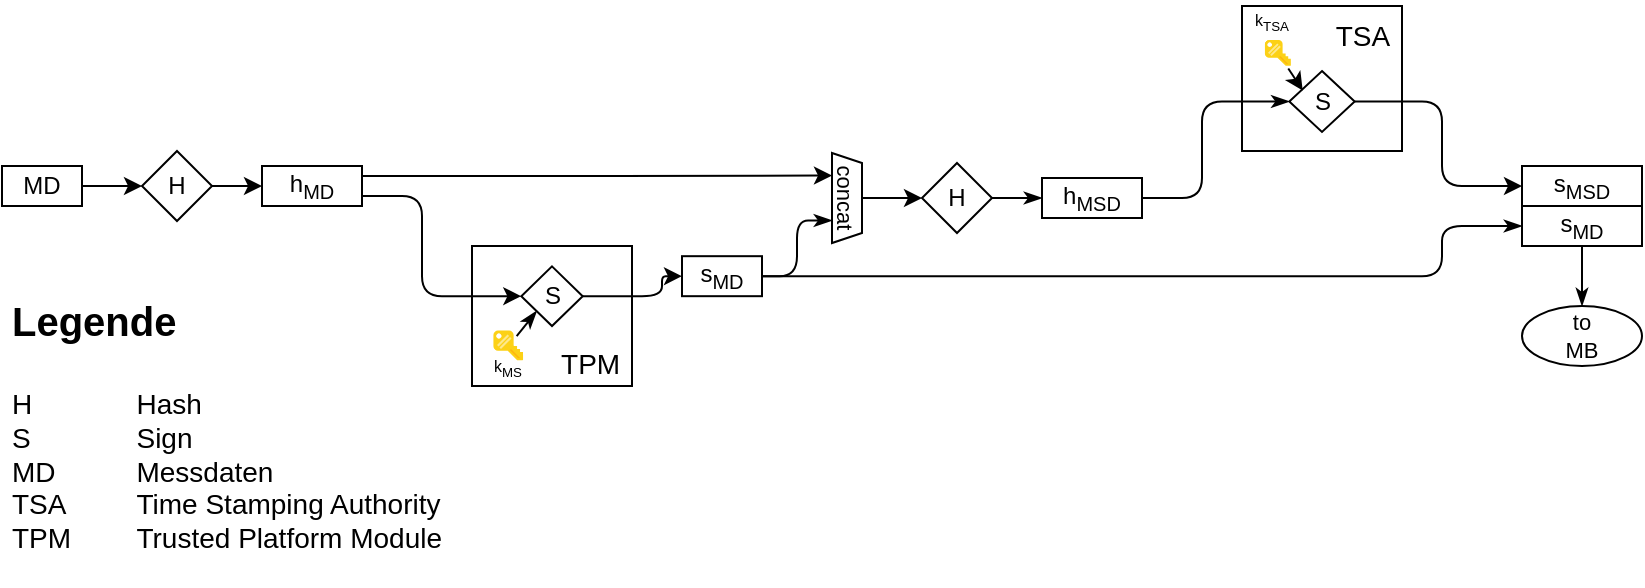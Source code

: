 <mxfile>
    <diagram id="FyHou5HS_Z7X--Yc93I3" name="Page-1">
        <mxGraphModel dx="980" dy="1106" grid="1" gridSize="10" guides="1" tooltips="1" connect="1" arrows="1" fold="1" page="1" pageScale="1" pageWidth="850" pageHeight="1100" math="0" shadow="0">
            <root>
                <mxCell id="0"/>
                <mxCell id="1" parent="0"/>
                <mxCell id="5" value="" style="edgeStyle=none;html=1;" edge="1" parent="1" source="2" target="4">
                    <mxGeometry relative="1" as="geometry"/>
                </mxCell>
                <mxCell id="2" value="MD" style="rounded=0;whiteSpace=wrap;html=1;" vertex="1" parent="1">
                    <mxGeometry x="190" y="180" width="40" height="20" as="geometry"/>
                </mxCell>
                <mxCell id="37" style="edgeStyle=elbowEdgeStyle;html=1;exitX=1;exitY=0.25;exitDx=0;exitDy=0;entryX=0.25;entryY=1;entryDx=0;entryDy=0;fontSize=14;" edge="1" parent="1" source="3" target="53">
                    <mxGeometry relative="1" as="geometry">
                        <mxPoint x="550" y="185" as="targetPoint"/>
                    </mxGeometry>
                </mxCell>
                <mxCell id="3" value="h&lt;sub&gt;MD&lt;/sub&gt;" style="rounded=0;whiteSpace=wrap;html=1;" vertex="1" parent="1">
                    <mxGeometry x="320" y="180" width="50" height="20" as="geometry"/>
                </mxCell>
                <mxCell id="6" value="" style="edgeStyle=none;html=1;exitX=1;exitY=0.5;exitDx=0;exitDy=0;" edge="1" parent="1" source="4" target="3">
                    <mxGeometry relative="1" as="geometry"/>
                </mxCell>
                <mxCell id="4" value="H" style="rhombus;whiteSpace=wrap;html=1;" vertex="1" parent="1">
                    <mxGeometry x="260" y="172.5" width="35" height="35" as="geometry"/>
                </mxCell>
                <mxCell id="31" value="&lt;span style=&quot;font-size: 14px;&quot;&gt;TSA&amp;nbsp;&lt;/span&gt;" style="rounded=0;whiteSpace=wrap;html=1;verticalAlign=top;align=right;" vertex="1" parent="1">
                    <mxGeometry x="810" y="100" width="80" height="72.5" as="geometry"/>
                </mxCell>
                <mxCell id="41" style="edgeStyle=elbowEdgeStyle;html=1;exitX=1;exitY=0.5;exitDx=0;exitDy=0;fontSize=14;entryX=0;entryY=0.5;entryDx=0;entryDy=0;" edge="1" parent="1" source="32" target="42">
                    <mxGeometry relative="1" as="geometry">
                        <mxPoint x="990.0" y="200" as="targetPoint"/>
                        <Array as="points">
                            <mxPoint x="910" y="170"/>
                        </Array>
                    </mxGeometry>
                </mxCell>
                <mxCell id="32" value="S" style="rhombus;whiteSpace=wrap;html=1;" vertex="1" parent="1">
                    <mxGeometry x="833.66" y="132.5" width="32.68" height="30.5" as="geometry"/>
                </mxCell>
                <mxCell id="33" value="" style="sketch=0;aspect=fixed;html=1;points=[];align=center;image;fontSize=12;image=img/lib/mscae/Key.svg;rotation=-45;" vertex="1" parent="1">
                    <mxGeometry x="822.81" y="115" width="10.85" height="17.5" as="geometry"/>
                </mxCell>
                <mxCell id="35" value="&lt;h1&gt;&lt;font style=&quot;font-size: 20px;&quot;&gt;Legende&lt;/font&gt;&lt;/h1&gt;&lt;p&gt;H&lt;span style=&quot;white-space: pre;&quot;&gt;&#9;&lt;/span&gt;&lt;span style=&quot;white-space: pre;&quot;&gt;&#9;&lt;/span&gt;Hash&lt;br&gt;S&lt;span style=&quot;white-space: pre;&quot;&gt;&#9;&lt;/span&gt;&lt;span style=&quot;white-space: pre;&quot;&gt;&#9;&lt;/span&gt;Sign&lt;br&gt;MD&lt;span style=&quot;white-space: pre;&quot;&gt;&#9;&lt;/span&gt;&lt;span style=&quot;white-space: pre;&quot;&gt;&#9;&lt;/span&gt;Messdaten&lt;br&gt;TSA&lt;span style=&quot;white-space: pre;&quot;&gt;&#9;&lt;/span&gt;&lt;span style=&quot;white-space: pre;&quot;&gt;&#9;&lt;/span&gt;Time Stamping Authority&lt;br&gt;TPM&lt;span style=&quot;white-space: pre;&quot;&gt;&#9;&lt;/span&gt;Trusted Platform Module&lt;br&gt;&lt;br&gt;&lt;/p&gt;" style="text;html=1;strokeColor=none;fillColor=none;spacing=5;spacingTop=-20;whiteSpace=wrap;overflow=hidden;rounded=0;fontSize=14;" vertex="1" parent="1">
                    <mxGeometry x="190" y="230" width="260" height="159.82" as="geometry"/>
                </mxCell>
                <mxCell id="39" style="edgeStyle=elbowEdgeStyle;html=1;exitX=0.5;exitY=0;exitDx=0;exitDy=0;entryX=0;entryY=0.5;entryDx=0;entryDy=0;fontSize=14;" edge="1" parent="1" source="53" target="38">
                    <mxGeometry relative="1" as="geometry">
                        <mxPoint x="630" y="190" as="sourcePoint"/>
                    </mxGeometry>
                </mxCell>
                <mxCell id="49" style="edgeStyle=elbowEdgeStyle;html=1;exitX=1;exitY=0.5;exitDx=0;exitDy=0;entryX=0;entryY=0.5;entryDx=0;entryDy=0;fontSize=14;endArrow=classicThin;endFill=1;" edge="1" parent="1" source="38" target="48">
                    <mxGeometry relative="1" as="geometry"/>
                </mxCell>
                <mxCell id="38" value="H" style="rhombus;whiteSpace=wrap;html=1;" vertex="1" parent="1">
                    <mxGeometry x="650" y="178.5" width="35" height="35" as="geometry"/>
                </mxCell>
                <mxCell id="42" value="s&lt;sub&gt;MSD&lt;/sub&gt;" style="rounded=0;whiteSpace=wrap;html=1;" vertex="1" parent="1">
                    <mxGeometry x="950" y="180" width="60" height="20" as="geometry"/>
                </mxCell>
                <mxCell id="44" value="" style="group" vertex="1" connectable="0" parent="1">
                    <mxGeometry x="425" y="220" width="80" height="70" as="geometry"/>
                </mxCell>
                <mxCell id="14" value="&lt;span style=&quot;font-size: 14px;&quot;&gt;TPM&amp;nbsp;&lt;/span&gt;" style="rounded=0;whiteSpace=wrap;html=1;verticalAlign=bottom;align=right;" vertex="1" parent="44">
                    <mxGeometry width="80" height="70" as="geometry"/>
                </mxCell>
                <mxCell id="8" value="S" style="rhombus;whiteSpace=wrap;html=1;" vertex="1" parent="44">
                    <mxGeometry x="24.65" y="10.18" width="30.7" height="29.82" as="geometry"/>
                </mxCell>
                <mxCell id="43" value="" style="endArrow=classicThin;html=1;fontSize=14;entryX=0;entryY=1;entryDx=0;entryDy=0;endFill=1;" edge="1" parent="44" source="7" target="8">
                    <mxGeometry width="50" height="50" relative="1" as="geometry">
                        <mxPoint x="19.65" y="40" as="sourcePoint"/>
                        <mxPoint x="69.65" y="-10" as="targetPoint"/>
                    </mxGeometry>
                </mxCell>
                <mxCell id="61" value="&lt;span style=&quot;font-size: 8px; background-color: rgb(255, 255, 255);&quot;&gt;k&lt;/span&gt;&lt;span style=&quot;background-color: rgb(255, 255, 255);&quot;&gt;&lt;font style=&quot;font-size: 8px;&quot;&gt;&lt;sub&gt;MS&lt;/sub&gt;&lt;/font&gt;&lt;/span&gt;" style="text;html=1;strokeColor=none;fillColor=none;align=center;verticalAlign=middle;whiteSpace=wrap;rounded=0;fontSize=11;" vertex="1" parent="44">
                    <mxGeometry x="3.45" y="50" width="30" height="20" as="geometry"/>
                </mxCell>
                <mxCell id="7" value="" style="sketch=0;aspect=fixed;html=1;points=[];align=center;image;fontSize=12;image=img/lib/mscae/Key.svg;rotation=-45;" vertex="1" parent="44">
                    <mxGeometry x="12.25" y="40" width="12.4" height="20" as="geometry"/>
                </mxCell>
                <mxCell id="29" style="edgeStyle=elbowEdgeStyle;html=1;exitX=1;exitY=0.5;exitDx=0;exitDy=0;fontSize=14;entryX=0;entryY=0.5;entryDx=0;entryDy=0;" edge="1" parent="1" source="8" target="52">
                    <mxGeometry relative="1" as="geometry">
                        <mxPoint x="550" y="210" as="targetPoint"/>
                        <Array as="points">
                            <mxPoint x="520" y="230"/>
                        </Array>
                    </mxGeometry>
                </mxCell>
                <mxCell id="30" style="edgeStyle=elbowEdgeStyle;html=1;exitX=1;exitY=0.75;exitDx=0;exitDy=0;entryX=0;entryY=0.5;entryDx=0;entryDy=0;fontSize=14;" edge="1" parent="1" source="3" target="8">
                    <mxGeometry relative="1" as="geometry">
                        <Array as="points">
                            <mxPoint x="400" y="220"/>
                            <mxPoint x="430" y="220"/>
                        </Array>
                    </mxGeometry>
                </mxCell>
                <mxCell id="45" value="" style="endArrow=classic;html=1;fontSize=14;entryX=0.205;entryY=0.319;entryDx=0;entryDy=0;entryPerimeter=0;" edge="1" parent="1" source="33" target="32">
                    <mxGeometry width="50" height="50" relative="1" as="geometry">
                        <mxPoint x="766.34" y="190" as="sourcePoint"/>
                        <mxPoint x="816.34" y="140" as="targetPoint"/>
                    </mxGeometry>
                </mxCell>
                <mxCell id="50" style="edgeStyle=elbowEdgeStyle;html=1;exitX=1;exitY=0.5;exitDx=0;exitDy=0;entryX=0;entryY=0.5;entryDx=0;entryDy=0;fontSize=14;endArrow=classicThin;endFill=1;" edge="1" parent="1" source="48" target="32">
                    <mxGeometry relative="1" as="geometry">
                        <Array as="points">
                            <mxPoint x="790" y="170"/>
                        </Array>
                    </mxGeometry>
                </mxCell>
                <mxCell id="48" value="h&lt;sub&gt;MSD&lt;/sub&gt;" style="rounded=0;whiteSpace=wrap;html=1;" vertex="1" parent="1">
                    <mxGeometry x="710" y="186" width="50" height="20" as="geometry"/>
                </mxCell>
                <mxCell id="56" style="edgeStyle=elbowEdgeStyle;html=1;exitX=1;exitY=0.5;exitDx=0;exitDy=0;entryX=0.75;entryY=1;entryDx=0;entryDy=0;fontSize=11;endArrow=classicThin;endFill=1;" edge="1" parent="1" source="52" target="53">
                    <mxGeometry relative="1" as="geometry"/>
                </mxCell>
                <mxCell id="58" style="edgeStyle=elbowEdgeStyle;html=1;exitX=1;exitY=0.5;exitDx=0;exitDy=0;entryX=0;entryY=0.5;entryDx=0;entryDy=0;fontSize=11;endArrow=classicThin;endFill=1;" edge="1" parent="1" source="52" target="57">
                    <mxGeometry relative="1" as="geometry">
                        <Array as="points">
                            <mxPoint x="910" y="220"/>
                        </Array>
                    </mxGeometry>
                </mxCell>
                <mxCell id="52" value="s&lt;sub&gt;MD&lt;/sub&gt;" style="rounded=0;whiteSpace=wrap;html=1;" vertex="1" parent="1">
                    <mxGeometry x="530" y="225.09" width="40" height="20" as="geometry"/>
                </mxCell>
                <mxCell id="53" value="&lt;font style=&quot;font-size: 11px;&quot;&gt;concat&lt;/font&gt;" style="shape=trapezoid;perimeter=trapezoidPerimeter;whiteSpace=wrap;html=1;fixedSize=1;fontSize=14;rotation=90;size=5;" vertex="1" parent="1">
                    <mxGeometry x="590" y="188.5" width="45" height="15" as="geometry"/>
                </mxCell>
                <mxCell id="60" style="edgeStyle=elbowEdgeStyle;html=1;exitX=0.5;exitY=1;exitDx=0;exitDy=0;entryX=0.5;entryY=0;entryDx=0;entryDy=0;fontSize=11;endArrow=classicThin;endFill=1;" edge="1" parent="1" source="57" target="59">
                    <mxGeometry relative="1" as="geometry"/>
                </mxCell>
                <mxCell id="57" value="s&lt;sub&gt;MD&lt;/sub&gt;" style="rounded=0;whiteSpace=wrap;html=1;" vertex="1" parent="1">
                    <mxGeometry x="950" y="200" width="60" height="20" as="geometry"/>
                </mxCell>
                <mxCell id="59" value="to&lt;br&gt;MB" style="ellipse;whiteSpace=wrap;html=1;fontSize=11;" vertex="1" parent="1">
                    <mxGeometry x="950" y="250" width="60" height="30" as="geometry"/>
                </mxCell>
                <mxCell id="62" value="&lt;span style=&quot;font-size: 8px; background-color: rgb(255, 255, 255);&quot;&gt;k&lt;sub&gt;TSA&lt;/sub&gt;&lt;/span&gt;" style="text;html=1;strokeColor=none;fillColor=none;align=center;verticalAlign=middle;whiteSpace=wrap;rounded=0;fontSize=11;" vertex="1" parent="1">
                    <mxGeometry x="810" y="97" width="30" height="20" as="geometry"/>
                </mxCell>
            </root>
        </mxGraphModel>
    </diagram>
</mxfile>
